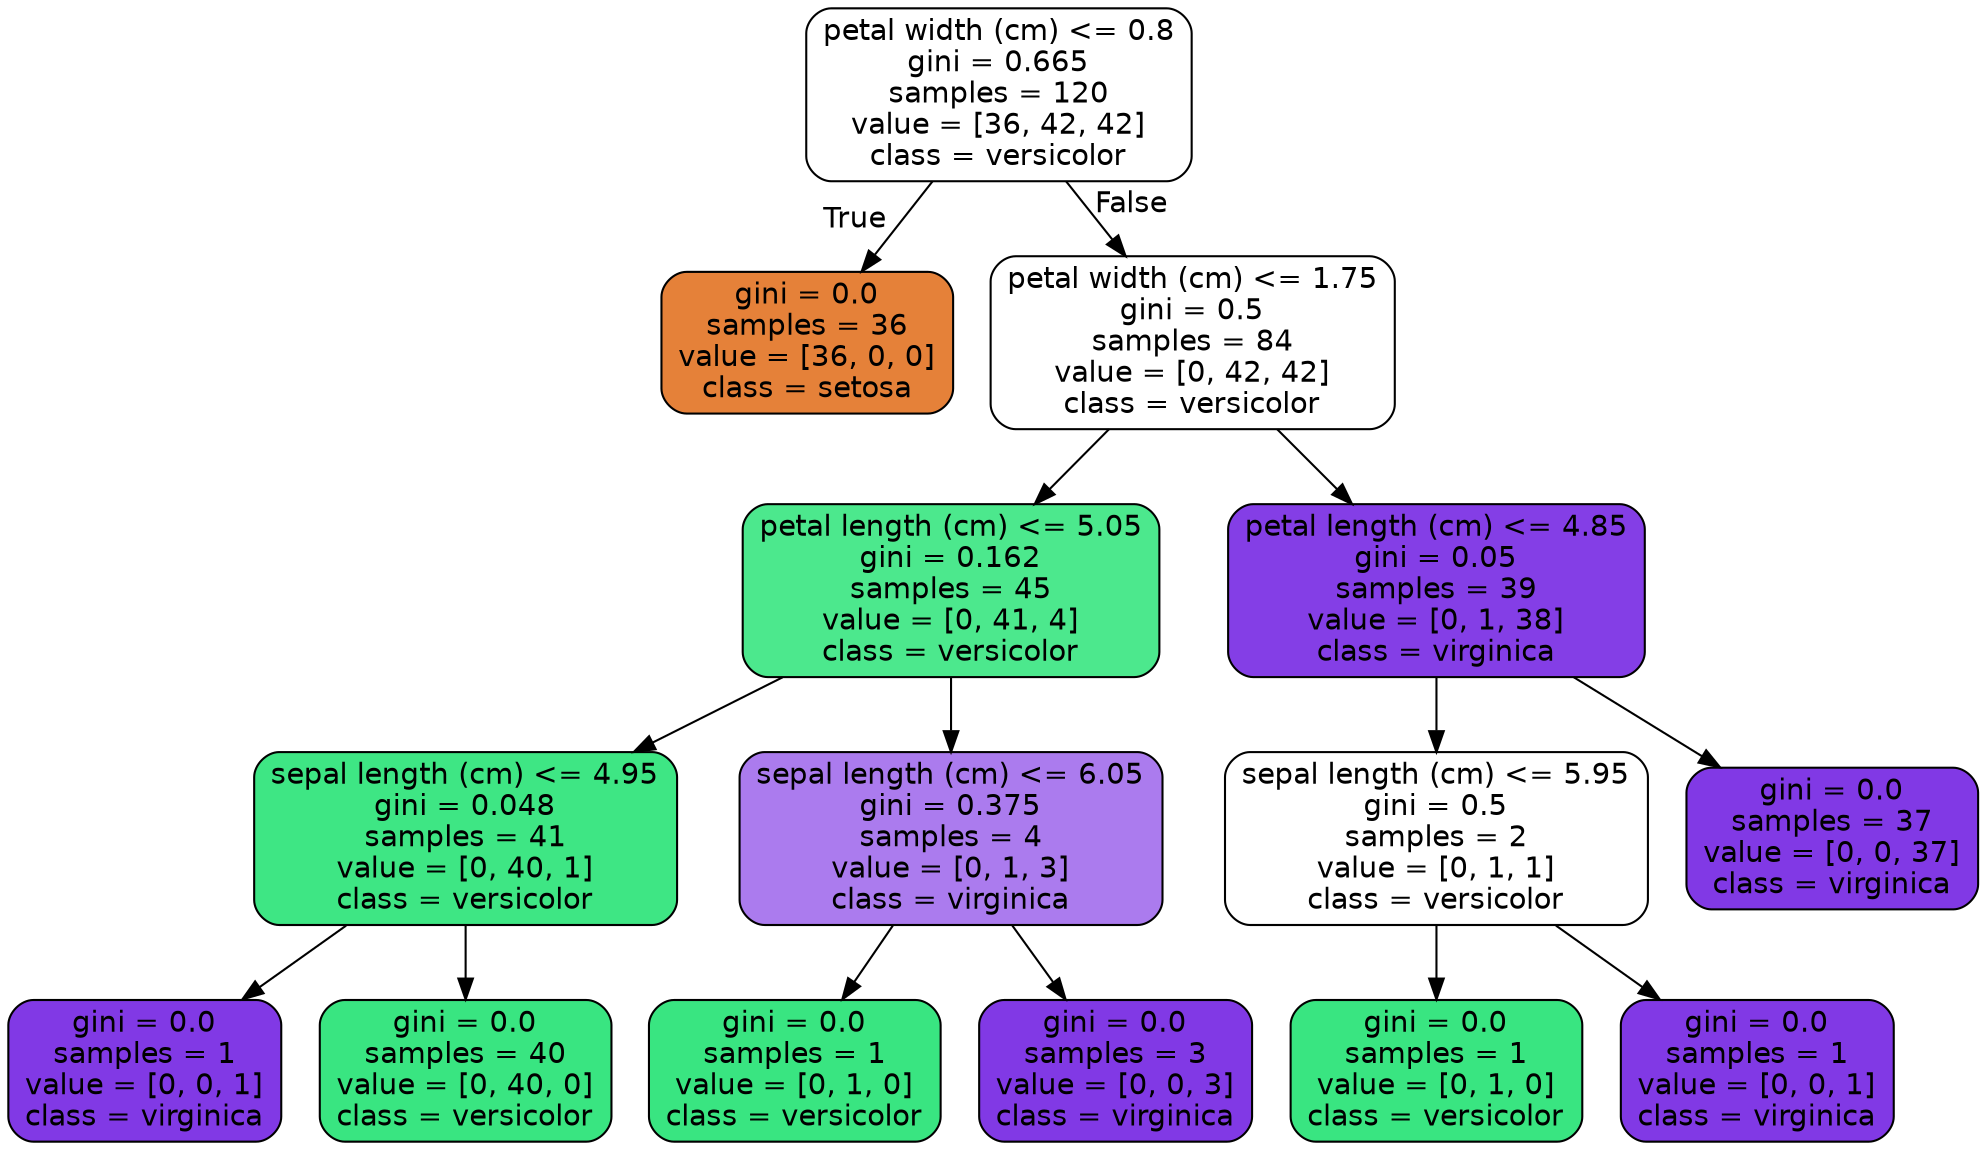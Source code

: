 digraph Tree {
node [shape=box, style="filled, rounded", color="black", fontname="helvetica"] ;
edge [fontname="helvetica"] ;
0 [label="petal width (cm) <= 0.8\ngini = 0.665\nsamples = 120\nvalue = [36, 42, 42]\nclass = versicolor", fillcolor="#ffffff"] ;
1 [label="gini = 0.0\nsamples = 36\nvalue = [36, 0, 0]\nclass = setosa", fillcolor="#e58139"] ;
0 -> 1 [labeldistance=2.5, labelangle=45, headlabel="True"] ;
2 [label="petal width (cm) <= 1.75\ngini = 0.5\nsamples = 84\nvalue = [0, 42, 42]\nclass = versicolor", fillcolor="#ffffff"] ;
0 -> 2 [labeldistance=2.5, labelangle=-45, headlabel="False"] ;
3 [label="petal length (cm) <= 5.05\ngini = 0.162\nsamples = 45\nvalue = [0, 41, 4]\nclass = versicolor", fillcolor="#4ce88d"] ;
2 -> 3 ;
4 [label="sepal length (cm) <= 4.95\ngini = 0.048\nsamples = 41\nvalue = [0, 40, 1]\nclass = versicolor", fillcolor="#3ee684"] ;
3 -> 4 ;
5 [label="gini = 0.0\nsamples = 1\nvalue = [0, 0, 1]\nclass = virginica", fillcolor="#8139e5"] ;
4 -> 5 ;
6 [label="gini = 0.0\nsamples = 40\nvalue = [0, 40, 0]\nclass = versicolor", fillcolor="#39e581"] ;
4 -> 6 ;
7 [label="sepal length (cm) <= 6.05\ngini = 0.375\nsamples = 4\nvalue = [0, 1, 3]\nclass = virginica", fillcolor="#ab7bee"] ;
3 -> 7 ;
8 [label="gini = 0.0\nsamples = 1\nvalue = [0, 1, 0]\nclass = versicolor", fillcolor="#39e581"] ;
7 -> 8 ;
9 [label="gini = 0.0\nsamples = 3\nvalue = [0, 0, 3]\nclass = virginica", fillcolor="#8139e5"] ;
7 -> 9 ;
10 [label="petal length (cm) <= 4.85\ngini = 0.05\nsamples = 39\nvalue = [0, 1, 38]\nclass = virginica", fillcolor="#843ee6"] ;
2 -> 10 ;
11 [label="sepal length (cm) <= 5.95\ngini = 0.5\nsamples = 2\nvalue = [0, 1, 1]\nclass = versicolor", fillcolor="#ffffff"] ;
10 -> 11 ;
12 [label="gini = 0.0\nsamples = 1\nvalue = [0, 1, 0]\nclass = versicolor", fillcolor="#39e581"] ;
11 -> 12 ;
13 [label="gini = 0.0\nsamples = 1\nvalue = [0, 0, 1]\nclass = virginica", fillcolor="#8139e5"] ;
11 -> 13 ;
14 [label="gini = 0.0\nsamples = 37\nvalue = [0, 0, 37]\nclass = virginica", fillcolor="#8139e5"] ;
10 -> 14 ;
}